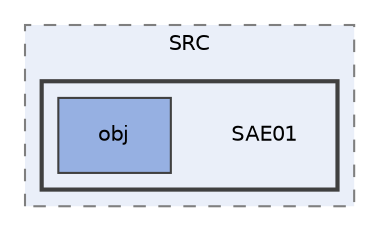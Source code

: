 digraph "C:/Users/Remey/Desktop/SRC/SAE01"
{
 // LATEX_PDF_SIZE
  edge [fontname="Helvetica",fontsize="10",labelfontname="Helvetica",labelfontsize="10"];
  node [fontname="Helvetica",fontsize="10",shape=record];
  compound=true
  subgraph clusterdir_bbb5b6b2a63ad0e2a7815058d5f899e7 {
    graph [ bgcolor="#eaeff9", pencolor="grey50", style="filled,dashed,", label="SRC", fontname="Helvetica", fontsize="10", URL="dir_bbb5b6b2a63ad0e2a7815058d5f899e7.html"]
  subgraph clusterdir_4c07952e89a49026c3a7a23a3aca30e5 {
    graph [ bgcolor="#eaeff9", pencolor="grey25", style="filled,bold,", label="", fontname="Helvetica", fontsize="10", URL="dir_4c07952e89a49026c3a7a23a3aca30e5.html"]
    dir_4c07952e89a49026c3a7a23a3aca30e5 [shape=plaintext, label="SAE01"];
  dir_47173e75101e1b24e7925de938f068ea [shape=box, label="obj", style="filled,", fillcolor="#96b0e2", color="grey25", URL="dir_47173e75101e1b24e7925de938f068ea.html"];
  }
  }
}
